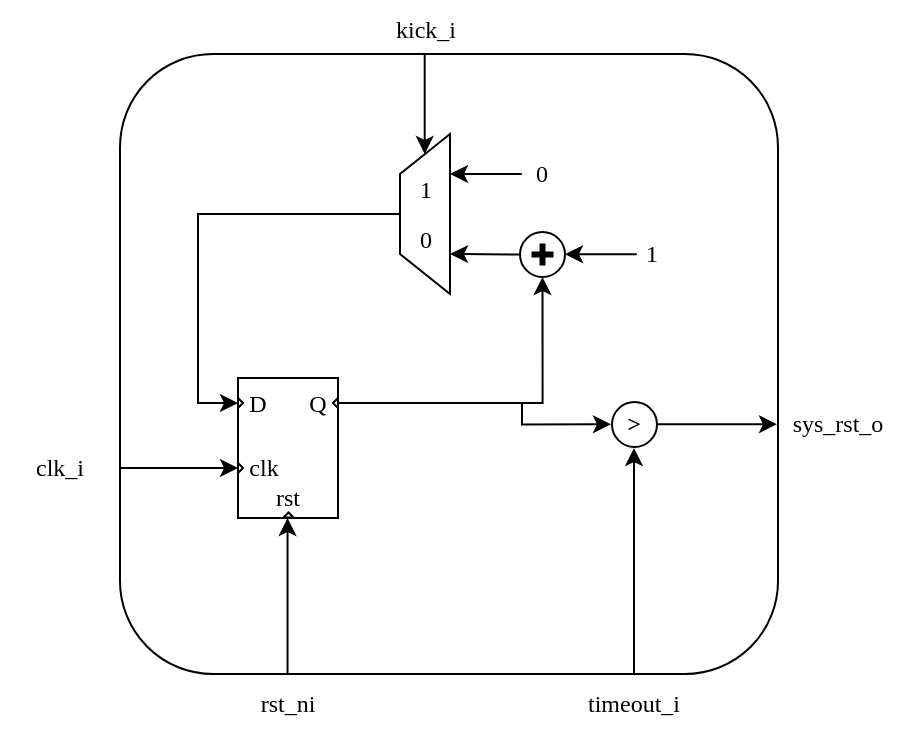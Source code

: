 <mxfile version="26.1.1">
  <diagram name="Page-1" id="asDWnrVxhKzxBOrh_Wqo">
    <mxGraphModel dx="898" dy="489" grid="0" gridSize="10" guides="1" tooltips="1" connect="1" arrows="1" fold="1" page="1" pageScale="1" pageWidth="827" pageHeight="1169" math="0" shadow="0">
      <root>
        <mxCell id="0" />
        <mxCell id="1" parent="0" />
        <mxCell id="OCAy73gbMYiRT2XIgCim-21" value="" style="ellipse;whiteSpace=wrap;html=1;aspect=fixed;fontFamily=Lucida Console;" parent="1" vertex="1">
          <mxGeometry x="486" y="324" width="22.5" height="22.5" as="geometry" />
        </mxCell>
        <mxCell id="OCAy73gbMYiRT2XIgCim-23" value="" style="group;fontFamily=Lucida Console;" parent="1" vertex="1" connectable="0">
          <mxGeometry x="486" y="326.25" width="22.5" height="18" as="geometry" />
        </mxCell>
        <mxCell id="OCAy73gbMYiRT2XIgCim-22" value="&lt;b&gt;&amp;gt;&lt;/b&gt;" style="text;html=1;align=center;verticalAlign=middle;whiteSpace=wrap;rounded=0;fontFamily=Lucida Console;" parent="OCAy73gbMYiRT2XIgCim-23" vertex="1">
          <mxGeometry x="1.25" width="20" height="18" as="geometry" />
        </mxCell>
        <mxCell id="OCAy73gbMYiRT2XIgCim-30" style="edgeStyle=orthogonalEdgeStyle;rounded=0;orthogonalLoop=1;jettySize=auto;html=1;entryX=0;entryY=0.5;entryDx=0;entryDy=0;fontFamily=Lucida Console;" parent="1" target="OCAy73gbMYiRT2XIgCim-5" edge="1">
          <mxGeometry relative="1" as="geometry">
            <mxPoint x="240" y="357" as="sourcePoint" />
            <Array as="points">
              <mxPoint x="240" y="357" />
            </Array>
          </mxGeometry>
        </mxCell>
        <mxCell id="OCAy73gbMYiRT2XIgCim-9" value="" style="group;fontFamily=Lucida Console;" parent="1" vertex="1" connectable="0">
          <mxGeometry x="299" y="312" width="50" height="70" as="geometry" />
        </mxCell>
        <mxCell id="OCAy73gbMYiRT2XIgCim-3" value="" style="rounded=0;whiteSpace=wrap;html=1;fontFamily=Lucida Console;" parent="OCAy73gbMYiRT2XIgCim-9" vertex="1">
          <mxGeometry width="50" height="70" as="geometry" />
        </mxCell>
        <mxCell id="OCAy73gbMYiRT2XIgCim-4" value="" style="triangle;whiteSpace=wrap;html=1;rotation=-90;fontFamily=Lucida Console;" parent="OCAy73gbMYiRT2XIgCim-9" vertex="1">
          <mxGeometry x="24" y="66" width="2.5" height="5" as="geometry" />
        </mxCell>
        <mxCell id="OCAy73gbMYiRT2XIgCim-5" value="" style="triangle;whiteSpace=wrap;html=1;rotation=0;fontFamily=Lucida Console;" parent="OCAy73gbMYiRT2XIgCim-9" vertex="1">
          <mxGeometry y="42.5" width="2.5" height="5" as="geometry" />
        </mxCell>
        <mxCell id="OCAy73gbMYiRT2XIgCim-6" value="" style="triangle;whiteSpace=wrap;html=1;rotation=0;fontFamily=Lucida Console;" parent="OCAy73gbMYiRT2XIgCim-9" vertex="1">
          <mxGeometry y="10" width="2.5" height="5" as="geometry" />
        </mxCell>
        <mxCell id="OCAy73gbMYiRT2XIgCim-7" value="" style="triangle;whiteSpace=wrap;html=1;rotation=-180;fontFamily=Lucida Console;" parent="OCAy73gbMYiRT2XIgCim-9" vertex="1">
          <mxGeometry x="47.5" y="10" width="2.5" height="5" as="geometry" />
        </mxCell>
        <mxCell id="OCAy73gbMYiRT2XIgCim-10" value="D" style="text;html=1;align=center;verticalAlign=middle;whiteSpace=wrap;rounded=0;fontFamily=Lucida Console;" parent="OCAy73gbMYiRT2XIgCim-9" vertex="1">
          <mxGeometry y="2.5" width="20" height="20" as="geometry" />
        </mxCell>
        <mxCell id="OCAy73gbMYiRT2XIgCim-11" value="Q" style="text;html=1;align=center;verticalAlign=middle;whiteSpace=wrap;rounded=0;fontFamily=Lucida Console;" parent="OCAy73gbMYiRT2XIgCim-9" vertex="1">
          <mxGeometry x="30" y="2.5" width="20" height="20" as="geometry" />
        </mxCell>
        <mxCell id="OCAy73gbMYiRT2XIgCim-12" value="rst" style="text;html=1;align=center;verticalAlign=middle;whiteSpace=wrap;rounded=0;fontFamily=Lucida Console;" parent="OCAy73gbMYiRT2XIgCim-9" vertex="1">
          <mxGeometry x="15" y="50" width="20" height="20" as="geometry" />
        </mxCell>
        <mxCell id="OCAy73gbMYiRT2XIgCim-13" value="clk" style="text;html=1;align=center;verticalAlign=middle;whiteSpace=wrap;rounded=0;fontFamily=Lucida Console;" parent="OCAy73gbMYiRT2XIgCim-9" vertex="1">
          <mxGeometry x="2.5" y="35" width="20" height="20" as="geometry" />
        </mxCell>
        <mxCell id="OCAy73gbMYiRT2XIgCim-17" value="" style="group;fontFamily=Lucida Console;" parent="1" vertex="1" connectable="0">
          <mxGeometry x="380" y="190" width="25" height="80" as="geometry" />
        </mxCell>
        <mxCell id="LtRpbCLNuXlT-Klq_Z72-1" style="edgeStyle=orthogonalEdgeStyle;rounded=0;orthogonalLoop=1;jettySize=auto;html=1;exitX=0.75;exitY=1;exitDx=0;exitDy=0;entryX=0.75;entryY=1;entryDx=0;entryDy=0;fontFamily=Lucida Console;" edge="1" parent="OCAy73gbMYiRT2XIgCim-17" target="OCAy73gbMYiRT2XIgCim-14">
          <mxGeometry relative="1" as="geometry">
            <mxPoint x="60.909" y="20" as="sourcePoint" />
          </mxGeometry>
        </mxCell>
        <mxCell id="OCAy73gbMYiRT2XIgCim-14" value="" style="shape=trapezoid;perimeter=trapezoidPerimeter;whiteSpace=wrap;html=1;fixedSize=1;rotation=-90;fontFamily=Lucida Console;" parent="OCAy73gbMYiRT2XIgCim-17" vertex="1">
          <mxGeometry x="-27.5" y="27.5" width="80" height="25" as="geometry" />
        </mxCell>
        <mxCell id="OCAy73gbMYiRT2XIgCim-15" value="1" style="text;html=1;align=center;verticalAlign=middle;whiteSpace=wrap;rounded=0;fontFamily=Lucida Console;" parent="OCAy73gbMYiRT2XIgCim-17" vertex="1">
          <mxGeometry x="2.5" y="12.5" width="20" height="30" as="geometry" />
        </mxCell>
        <mxCell id="OCAy73gbMYiRT2XIgCim-16" value="0" style="text;html=1;align=center;verticalAlign=middle;whiteSpace=wrap;rounded=0;fontFamily=Lucida Console;" parent="OCAy73gbMYiRT2XIgCim-17" vertex="1">
          <mxGeometry x="2.5" y="37.5" width="20" height="30" as="geometry" />
        </mxCell>
        <mxCell id="OCAy73gbMYiRT2XIgCim-20" value="" style="group;fontFamily=Lucida Console;" parent="1" vertex="1" connectable="0">
          <mxGeometry x="440" y="239" width="22.5" height="22.5" as="geometry" />
        </mxCell>
        <mxCell id="OCAy73gbMYiRT2XIgCim-18" value="" style="ellipse;whiteSpace=wrap;html=1;aspect=fixed;fontFamily=Lucida Console;" parent="OCAy73gbMYiRT2XIgCim-20" vertex="1">
          <mxGeometry width="22.5" height="22.5" as="geometry" />
        </mxCell>
        <mxCell id="OCAy73gbMYiRT2XIgCim-19" value="" style="shape=cross;whiteSpace=wrap;html=1;fillColor=#000000;fontFamily=Lucida Console;" parent="OCAy73gbMYiRT2XIgCim-20" vertex="1">
          <mxGeometry x="6.25" y="6.25" width="10" height="10" as="geometry" />
        </mxCell>
        <mxCell id="OCAy73gbMYiRT2XIgCim-31" style="edgeStyle=orthogonalEdgeStyle;rounded=0;orthogonalLoop=1;jettySize=auto;html=1;exitX=0.5;exitY=0;exitDx=0;exitDy=0;entryX=0;entryY=0.5;entryDx=0;entryDy=0;fontFamily=Lucida Console;" parent="1" source="OCAy73gbMYiRT2XIgCim-14" target="OCAy73gbMYiRT2XIgCim-10" edge="1">
          <mxGeometry relative="1" as="geometry" />
        </mxCell>
        <mxCell id="OCAy73gbMYiRT2XIgCim-32" style="edgeStyle=orthogonalEdgeStyle;rounded=0;orthogonalLoop=1;jettySize=auto;html=1;exitX=0;exitY=0.5;exitDx=0;exitDy=0;entryX=0.25;entryY=1;entryDx=0;entryDy=0;fontFamily=Lucida Console;" parent="1" source="OCAy73gbMYiRT2XIgCim-18" target="OCAy73gbMYiRT2XIgCim-14" edge="1">
          <mxGeometry relative="1" as="geometry">
            <Array as="points">
              <mxPoint x="440" y="250" />
            </Array>
          </mxGeometry>
        </mxCell>
        <mxCell id="OCAy73gbMYiRT2XIgCim-35" style="edgeStyle=orthogonalEdgeStyle;rounded=0;orthogonalLoop=1;jettySize=auto;html=1;exitX=1;exitY=0.5;exitDx=0;exitDy=0;entryX=0.5;entryY=1;entryDx=0;entryDy=0;fontFamily=Lucida Console;" parent="1" source="OCAy73gbMYiRT2XIgCim-11" target="OCAy73gbMYiRT2XIgCim-18" edge="1">
          <mxGeometry relative="1" as="geometry">
            <Array as="points">
              <mxPoint x="451" y="325" />
            </Array>
          </mxGeometry>
        </mxCell>
        <mxCell id="OCAy73gbMYiRT2XIgCim-36" style="edgeStyle=orthogonalEdgeStyle;rounded=0;orthogonalLoop=1;jettySize=auto;html=1;entryX=-0.024;entryY=0.496;entryDx=0;entryDy=0;entryPerimeter=0;fontFamily=Lucida Console;" parent="1" edge="1" target="OCAy73gbMYiRT2XIgCim-21">
          <mxGeometry relative="1" as="geometry">
            <mxPoint x="485" y="335" as="targetPoint" />
            <mxPoint x="441" y="325" as="sourcePoint" />
            <Array as="points">
              <mxPoint x="441" y="328" />
              <mxPoint x="441" y="335" />
            </Array>
          </mxGeometry>
        </mxCell>
        <mxCell id="LtRpbCLNuXlT-Klq_Z72-2" value="0" style="text;html=1;align=center;verticalAlign=middle;whiteSpace=wrap;rounded=0;fontFamily=Lucida Console;" vertex="1" parent="1">
          <mxGeometry x="443.25" y="198" width="16" height="23" as="geometry" />
        </mxCell>
        <mxCell id="LtRpbCLNuXlT-Klq_Z72-4" value="" style="endArrow=classic;html=1;rounded=0;fontFamily=Lucida Console;" edge="1" parent="1">
          <mxGeometry width="50" height="50" relative="1" as="geometry">
            <mxPoint x="497" y="460" as="sourcePoint" />
            <mxPoint x="497" y="347" as="targetPoint" />
          </mxGeometry>
        </mxCell>
        <mxCell id="LtRpbCLNuXlT-Klq_Z72-5" value="" style="endArrow=classic;html=1;rounded=0;fontFamily=Lucida Console;" edge="1" parent="1">
          <mxGeometry width="50" height="50" relative="1" as="geometry">
            <mxPoint x="392.35" y="150" as="sourcePoint" />
            <mxPoint x="392.35" y="200" as="targetPoint" />
          </mxGeometry>
        </mxCell>
        <mxCell id="LtRpbCLNuXlT-Klq_Z72-6" value="" style="endArrow=classic;html=1;rounded=0;fontFamily=Lucida Console;" edge="1" parent="1">
          <mxGeometry width="50" height="50" relative="1" as="geometry">
            <mxPoint x="508.5" y="335.1" as="sourcePoint" />
            <mxPoint x="568.5" y="335.1" as="targetPoint" />
          </mxGeometry>
        </mxCell>
        <mxCell id="LtRpbCLNuXlT-Klq_Z72-7" value="" style="endArrow=classic;html=1;rounded=0;fontFamily=Lucida Console;" edge="1" parent="1">
          <mxGeometry width="50" height="50" relative="1" as="geometry">
            <mxPoint x="323.77" y="460" as="sourcePoint" />
            <mxPoint x="323.77" y="382" as="targetPoint" />
          </mxGeometry>
        </mxCell>
        <mxCell id="LtRpbCLNuXlT-Klq_Z72-8" style="edgeStyle=orthogonalEdgeStyle;rounded=0;orthogonalLoop=1;jettySize=auto;html=1;exitX=0.75;exitY=1;exitDx=0;exitDy=0;entryX=0.75;entryY=1;entryDx=0;entryDy=0;fontFamily=Lucida Console;" edge="1" parent="1">
          <mxGeometry relative="1" as="geometry">
            <mxPoint x="462.5" y="250.07" as="targetPoint" />
            <mxPoint x="498.409" y="250.07" as="sourcePoint" />
          </mxGeometry>
        </mxCell>
        <mxCell id="LtRpbCLNuXlT-Klq_Z72-9" value="1" style="text;html=1;align=center;verticalAlign=middle;whiteSpace=wrap;rounded=0;fontFamily=Lucida Console;" vertex="1" parent="1">
          <mxGeometry x="498" y="238.5" width="16" height="23" as="geometry" />
        </mxCell>
        <mxCell id="LtRpbCLNuXlT-Klq_Z72-10" value="" style="rounded=1;whiteSpace=wrap;html=1;fillColor=none;fontFamily=Lucida Console;" vertex="1" parent="1">
          <mxGeometry x="240" y="150" width="329" height="310" as="geometry" />
        </mxCell>
        <mxCell id="LtRpbCLNuXlT-Klq_Z72-11" value="kick_i" style="text;html=1;align=center;verticalAlign=middle;whiteSpace=wrap;rounded=0;fontFamily=Lucida Console;" vertex="1" parent="1">
          <mxGeometry x="362.5" y="123" width="60" height="30" as="geometry" />
        </mxCell>
        <mxCell id="LtRpbCLNuXlT-Klq_Z72-12" value="sys_rst_o" style="text;html=1;align=center;verticalAlign=middle;whiteSpace=wrap;rounded=0;fontFamily=Lucida Console;" vertex="1" parent="1">
          <mxGeometry x="569" y="320.25" width="60" height="30" as="geometry" />
        </mxCell>
        <mxCell id="LtRpbCLNuXlT-Klq_Z72-13" value="clk_i" style="text;html=1;align=center;verticalAlign=middle;whiteSpace=wrap;rounded=0;fontFamily=Lucida Console;" vertex="1" parent="1">
          <mxGeometry x="180" y="342" width="60" height="30" as="geometry" />
        </mxCell>
        <mxCell id="LtRpbCLNuXlT-Klq_Z72-14" value="rst_ni" style="text;html=1;align=center;verticalAlign=middle;whiteSpace=wrap;rounded=0;fontFamily=Lucida Console;" vertex="1" parent="1">
          <mxGeometry x="294" y="460" width="60" height="30" as="geometry" />
        </mxCell>
        <mxCell id="LtRpbCLNuXlT-Klq_Z72-15" value="time&lt;span style=&quot;background-color: transparent; color: light-dark(rgb(0, 0, 0), rgb(255, 255, 255));&quot;&gt;out_i&lt;/span&gt;" style="text;html=1;align=center;verticalAlign=middle;whiteSpace=wrap;rounded=0;fontFamily=Lucida Console;" vertex="1" parent="1">
          <mxGeometry x="467.25" y="460" width="60" height="30" as="geometry" />
        </mxCell>
      </root>
    </mxGraphModel>
  </diagram>
</mxfile>

